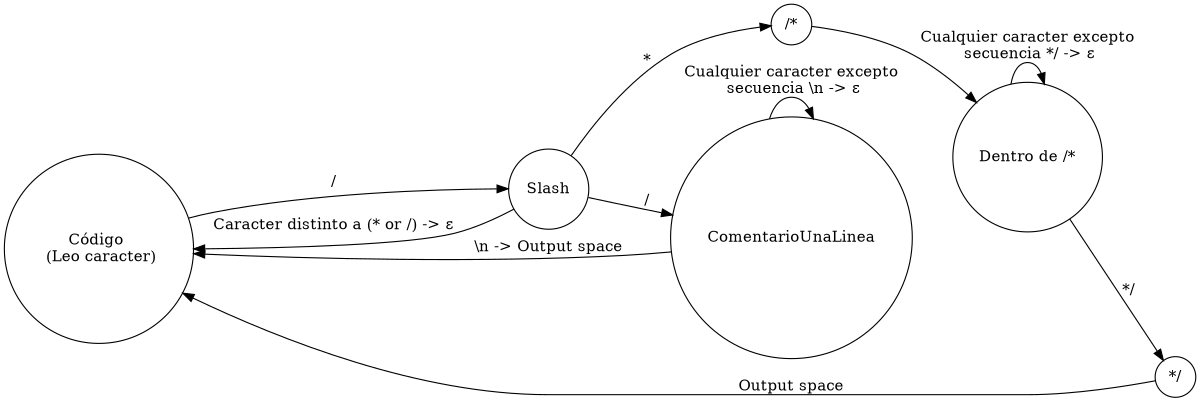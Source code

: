 digraph RemoveComments {
    rankdir=LR;
    size="8,5"
    node [shape = circle];

    Código [label="Código \n (Leo caracter)"];
    Slash [label="Slash"];
    ComentarioUnaLinea [label="ComentarioUnaLinea"];
    ComentarioMultiLinea_Inicio [label="/*"];
    ComentarioMultiLinea_Cuerpo [label="Dentro de /*"];
    ComentarioMultiLinea_Fin [label="*/"];

    Código -> Slash [label="/"];
    Slash -> ComentarioUnaLinea [label="/"];
    Slash -> ComentarioMultiLinea_Inicio [label="*"];
    Slash -> Código [label="Caracter distinto a (* or /) -> ε"];
    
    ComentarioUnaLinea -> Código [label="\\n -> Output space"];
    ComentarioUnaLinea -> ComentarioUnaLinea [label="Cualquier caracter excepto\n secuencia \\n -> ε"];

    ComentarioMultiLinea_Inicio -> ComentarioMultiLinea_Cuerpo;
    ComentarioMultiLinea_Cuerpo -> ComentarioMultiLinea_Fin [label="*/"];
    ComentarioMultiLinea_Fin -> Código [label="Output space"];
    ComentarioMultiLinea_Cuerpo -> ComentarioMultiLinea_Cuerpo [label="Cualquier caracter excepto\n secuencia */ -> ε"];
}
